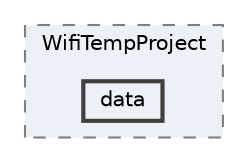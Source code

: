 digraph "h5/Embedded Controller/WifiTempProject/data"
{
 // LATEX_PDF_SIZE
  bgcolor="transparent";
  edge [fontname=Helvetica,fontsize=10,labelfontname=Helvetica,labelfontsize=10];
  node [fontname=Helvetica,fontsize=10,shape=box,height=0.2,width=0.4];
  compound=true
  subgraph clusterdir_dd39c6fe24bddac1cd17cc2a90fd841f {
    graph [ bgcolor="#edf0f7", pencolor="grey50", label="WifiTempProject", fontname=Helvetica,fontsize=10 style="filled,dashed", URL="dir_dd39c6fe24bddac1cd17cc2a90fd841f.html",tooltip=""]
  dir_40c1d408b6a86ad04ae41bf003b8692c [label="data", fillcolor="#edf0f7", color="grey25", style="filled,bold", URL="dir_40c1d408b6a86ad04ae41bf003b8692c.html",tooltip=""];
  }
}

